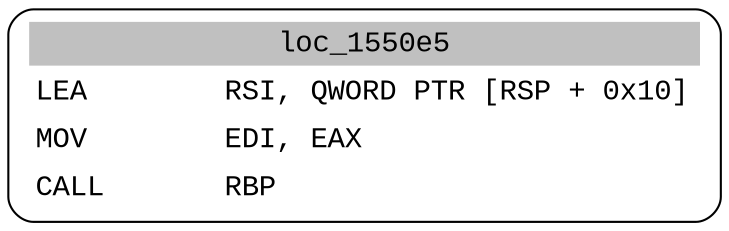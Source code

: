 digraph asm_graph {
1941 [
shape="Mrecord" fontname="Courier New"label =<<table border="0" cellborder="0" cellpadding="3"><tr><td align="center" colspan="2" bgcolor="grey">loc_1550e5</td></tr><tr><td align="left">LEA        RSI, QWORD PTR [RSP + 0x10]</td></tr><tr><td align="left">MOV        EDI, EAX</td></tr><tr><td align="left">CALL       RBP</td></tr></table>> ];
}